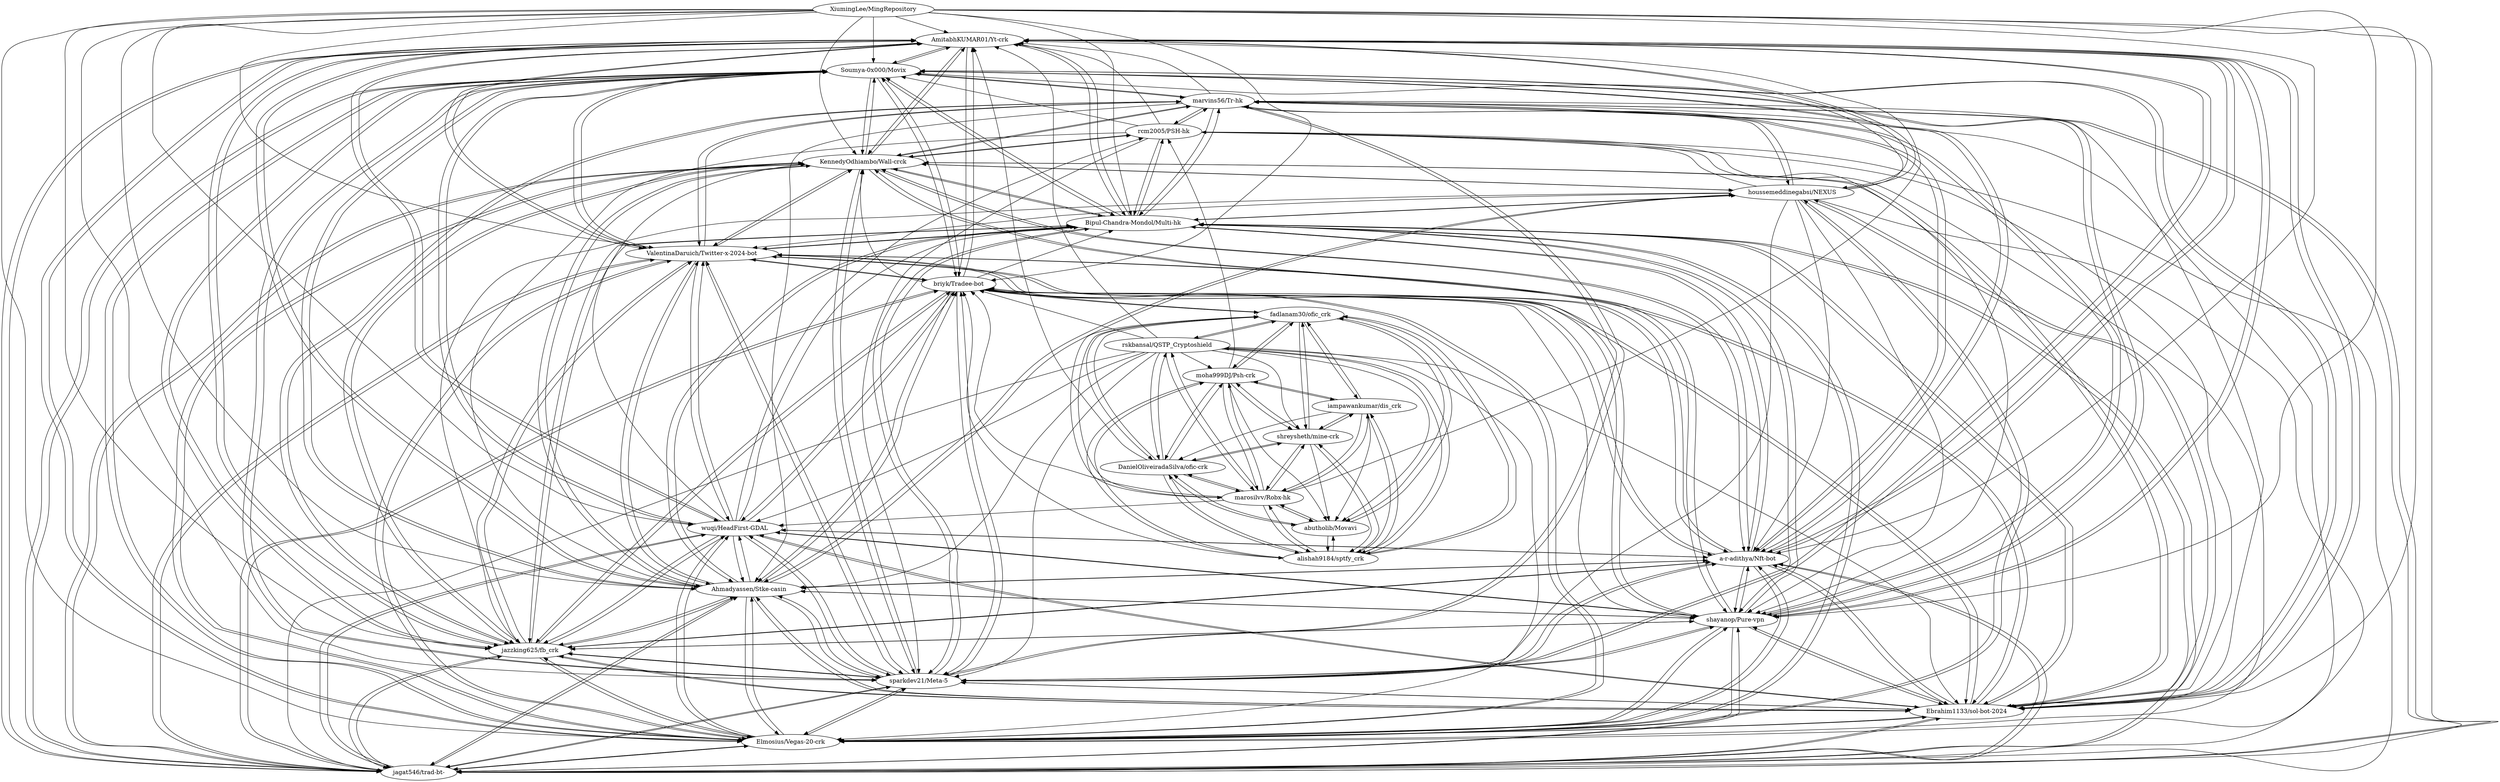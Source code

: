 digraph G {
"XiumingLee/MingRepository" -> "AmitabhKUMAR01/Yt-crk"
"XiumingLee/MingRepository" -> "Soumya-0x000/Movix"
"XiumingLee/MingRepository" -> "jagat546/trad-bt-"
"XiumingLee/MingRepository" -> "Elmosius/Vegas-20-crk"
"XiumingLee/MingRepository" -> "Ebrahim1133/sol-bot-2024"
"XiumingLee/MingRepository" -> "sparkdev21/Meta-5"
"XiumingLee/MingRepository" -> "jazzking625/fb_crk"
"XiumingLee/MingRepository" -> "shayanop/Pure-vpn"
"XiumingLee/MingRepository" -> "Ahmadyassen/Stke-casin"
"XiumingLee/MingRepository" -> "a-r-adithya/Nft-bot"
"XiumingLee/MingRepository" -> "ValentinaDaruich/Twitter-x-2024-bot"
"XiumingLee/MingRepository" -> "Bipul-Chandra-Mondol/Multi-hk"
"XiumingLee/MingRepository" -> "wuqi/HeadFirst-GDAL"
"XiumingLee/MingRepository" -> "KennedyOdhiambo/Wall-crck"
"XiumingLee/MingRepository" -> "briyk/Tradee-bot"
"houssemeddinegabsi/NEXUS" -> "Bipul-Chandra-Mondol/Multi-hk"
"houssemeddinegabsi/NEXUS" -> "KennedyOdhiambo/Wall-crck"
"houssemeddinegabsi/NEXUS" -> "AmitabhKUMAR01/Yt-crk"
"houssemeddinegabsi/NEXUS" -> "Elmosius/Vegas-20-crk"
"houssemeddinegabsi/NEXUS" -> "jagat546/trad-bt-"
"houssemeddinegabsi/NEXUS" -> "Soumya-0x000/Movix"
"houssemeddinegabsi/NEXUS" -> "Ebrahim1133/sol-bot-2024"
"houssemeddinegabsi/NEXUS" -> "shayanop/Pure-vpn"
"houssemeddinegabsi/NEXUS" -> "sparkdev21/Meta-5"
"houssemeddinegabsi/NEXUS" -> "jazzking625/fb_crk"
"houssemeddinegabsi/NEXUS" -> "Ahmadyassen/Stke-casin"
"houssemeddinegabsi/NEXUS" -> "ValentinaDaruich/Twitter-x-2024-bot"
"houssemeddinegabsi/NEXUS" -> "marvins56/Tr-hk"
"houssemeddinegabsi/NEXUS" -> "a-r-adithya/Nft-bot"
"houssemeddinegabsi/NEXUS" -> "rcm2005/PSH-hk"
"wuqi/HeadFirst-GDAL" -> "Ebrahim1133/sol-bot-2024"
"wuqi/HeadFirst-GDAL" -> "AmitabhKUMAR01/Yt-crk"
"wuqi/HeadFirst-GDAL" -> "Soumya-0x000/Movix"
"wuqi/HeadFirst-GDAL" -> "Elmosius/Vegas-20-crk"
"wuqi/HeadFirst-GDAL" -> "jagat546/trad-bt-"
"wuqi/HeadFirst-GDAL" -> "sparkdev21/Meta-5"
"wuqi/HeadFirst-GDAL" -> "shayanop/Pure-vpn"
"wuqi/HeadFirst-GDAL" -> "ValentinaDaruich/Twitter-x-2024-bot"
"wuqi/HeadFirst-GDAL" -> "jazzking625/fb_crk"
"wuqi/HeadFirst-GDAL" -> "Ahmadyassen/Stke-casin"
"wuqi/HeadFirst-GDAL" -> "a-r-adithya/Nft-bot"
"wuqi/HeadFirst-GDAL" -> "Bipul-Chandra-Mondol/Multi-hk"
"wuqi/HeadFirst-GDAL" -> "KennedyOdhiambo/Wall-crck"
"wuqi/HeadFirst-GDAL" -> "briyk/Tradee-bot"
"wuqi/HeadFirst-GDAL" -> "rcm2005/PSH-hk"
"briyk/Tradee-bot" -> "AmitabhKUMAR01/Yt-crk"
"briyk/Tradee-bot" -> "sparkdev21/Meta-5"
"briyk/Tradee-bot" -> "jagat546/trad-bt-"
"briyk/Tradee-bot" -> "Elmosius/Vegas-20-crk"
"briyk/Tradee-bot" -> "Soumya-0x000/Movix"
"briyk/Tradee-bot" -> "Ahmadyassen/Stke-casin"
"briyk/Tradee-bot" -> "Ebrahim1133/sol-bot-2024"
"briyk/Tradee-bot" -> "a-r-adithya/Nft-bot"
"briyk/Tradee-bot" -> "jazzking625/fb_crk"
"briyk/Tradee-bot" -> "ValentinaDaruich/Twitter-x-2024-bot"
"briyk/Tradee-bot" -> "shayanop/Pure-vpn"
"briyk/Tradee-bot" -> "Bipul-Chandra-Mondol/Multi-hk"
"briyk/Tradee-bot" -> "fadlanam30/ofic_crk"
"briyk/Tradee-bot" -> "wuqi/HeadFirst-GDAL"
"briyk/Tradee-bot" -> "KennedyOdhiambo/Wall-crck"
"ValentinaDaruich/Twitter-x-2024-bot" -> "Soumya-0x000/Movix"
"ValentinaDaruich/Twitter-x-2024-bot" -> "AmitabhKUMAR01/Yt-crk"
"ValentinaDaruich/Twitter-x-2024-bot" -> "Ebrahim1133/sol-bot-2024"
"ValentinaDaruich/Twitter-x-2024-bot" -> "sparkdev21/Meta-5"
"ValentinaDaruich/Twitter-x-2024-bot" -> "Elmosius/Vegas-20-crk"
"ValentinaDaruich/Twitter-x-2024-bot" -> "jagat546/trad-bt-"
"ValentinaDaruich/Twitter-x-2024-bot" -> "jazzking625/fb_crk"
"ValentinaDaruich/Twitter-x-2024-bot" -> "shayanop/Pure-vpn"
"ValentinaDaruich/Twitter-x-2024-bot" -> "Ahmadyassen/Stke-casin"
"ValentinaDaruich/Twitter-x-2024-bot" -> "a-r-adithya/Nft-bot"
"ValentinaDaruich/Twitter-x-2024-bot" -> "Bipul-Chandra-Mondol/Multi-hk"
"ValentinaDaruich/Twitter-x-2024-bot" -> "wuqi/HeadFirst-GDAL"
"ValentinaDaruich/Twitter-x-2024-bot" -> "KennedyOdhiambo/Wall-crck"
"ValentinaDaruich/Twitter-x-2024-bot" -> "briyk/Tradee-bot"
"ValentinaDaruich/Twitter-x-2024-bot" -> "marvins56/Tr-hk"
"Ebrahim1133/sol-bot-2024" -> "jagat546/trad-bt-"
"Ebrahim1133/sol-bot-2024" -> "Soumya-0x000/Movix"
"Ebrahim1133/sol-bot-2024" -> "AmitabhKUMAR01/Yt-crk"
"Ebrahim1133/sol-bot-2024" -> "Elmosius/Vegas-20-crk"
"Ebrahim1133/sol-bot-2024" -> "jazzking625/fb_crk"
"Ebrahim1133/sol-bot-2024" -> "sparkdev21/Meta-5"
"Ebrahim1133/sol-bot-2024" -> "Ahmadyassen/Stke-casin"
"Ebrahim1133/sol-bot-2024" -> "shayanop/Pure-vpn"
"Ebrahim1133/sol-bot-2024" -> "ValentinaDaruich/Twitter-x-2024-bot"
"Ebrahim1133/sol-bot-2024" -> "a-r-adithya/Nft-bot"
"Ebrahim1133/sol-bot-2024" -> "Bipul-Chandra-Mondol/Multi-hk"
"Ebrahim1133/sol-bot-2024" -> "wuqi/HeadFirst-GDAL"
"Ebrahim1133/sol-bot-2024" -> "KennedyOdhiambo/Wall-crck"
"Ebrahim1133/sol-bot-2024" -> "briyk/Tradee-bot"
"Ebrahim1133/sol-bot-2024" -> "houssemeddinegabsi/NEXUS"
"fadlanam30/ofic_crk" -> "alishah9184/sptfy_crk"
"fadlanam30/ofic_crk" -> "abutholib/Movavi"
"fadlanam30/ofic_crk" -> "marosilvv/Robx-hk"
"fadlanam30/ofic_crk" -> "DanielOliveiradaSilva/ofic-crk"
"fadlanam30/ofic_crk" -> "shreysheth/mine-crk"
"fadlanam30/ofic_crk" -> "moha999DJ/Psh-crk"
"fadlanam30/ofic_crk" -> "iampawankumar/dis_crk"
"fadlanam30/ofic_crk" -> "briyk/Tradee-bot"
"fadlanam30/ofic_crk" -> "rskbansal/QSTP_Cryptoshield"
"marvins56/Tr-hk" -> "Bipul-Chandra-Mondol/Multi-hk"
"marvins56/Tr-hk" -> "KennedyOdhiambo/Wall-crck"
"marvins56/Tr-hk" -> "rcm2005/PSH-hk"
"marvins56/Tr-hk" -> "Soumya-0x000/Movix"
"marvins56/Tr-hk" -> "shayanop/Pure-vpn"
"marvins56/Tr-hk" -> "jagat546/trad-bt-"
"marvins56/Tr-hk" -> "Elmosius/Vegas-20-crk"
"marvins56/Tr-hk" -> "sparkdev21/Meta-5"
"marvins56/Tr-hk" -> "AmitabhKUMAR01/Yt-crk"
"marvins56/Tr-hk" -> "jazzking625/fb_crk"
"marvins56/Tr-hk" -> "Ebrahim1133/sol-bot-2024"
"marvins56/Tr-hk" -> "a-r-adithya/Nft-bot"
"marvins56/Tr-hk" -> "Ahmadyassen/Stke-casin"
"marvins56/Tr-hk" -> "ValentinaDaruich/Twitter-x-2024-bot"
"marvins56/Tr-hk" -> "houssemeddinegabsi/NEXUS"
"Bipul-Chandra-Mondol/Multi-hk" -> "KennedyOdhiambo/Wall-crck"
"Bipul-Chandra-Mondol/Multi-hk" -> "shayanop/Pure-vpn"
"Bipul-Chandra-Mondol/Multi-hk" -> "Soumya-0x000/Movix"
"Bipul-Chandra-Mondol/Multi-hk" -> "marvins56/Tr-hk"
"Bipul-Chandra-Mondol/Multi-hk" -> "Elmosius/Vegas-20-crk"
"Bipul-Chandra-Mondol/Multi-hk" -> "AmitabhKUMAR01/Yt-crk"
"Bipul-Chandra-Mondol/Multi-hk" -> "jagat546/trad-bt-"
"Bipul-Chandra-Mondol/Multi-hk" -> "Ebrahim1133/sol-bot-2024"
"Bipul-Chandra-Mondol/Multi-hk" -> "jazzking625/fb_crk"
"Bipul-Chandra-Mondol/Multi-hk" -> "rcm2005/PSH-hk"
"Bipul-Chandra-Mondol/Multi-hk" -> "ValentinaDaruich/Twitter-x-2024-bot"
"Bipul-Chandra-Mondol/Multi-hk" -> "sparkdev21/Meta-5"
"Bipul-Chandra-Mondol/Multi-hk" -> "Ahmadyassen/Stke-casin"
"Bipul-Chandra-Mondol/Multi-hk" -> "a-r-adithya/Nft-bot"
"Bipul-Chandra-Mondol/Multi-hk" -> "houssemeddinegabsi/NEXUS"
"Elmosius/Vegas-20-crk" -> "Soumya-0x000/Movix"
"Elmosius/Vegas-20-crk" -> "AmitabhKUMAR01/Yt-crk"
"Elmosius/Vegas-20-crk" -> "jagat546/trad-bt-"
"Elmosius/Vegas-20-crk" -> "Ebrahim1133/sol-bot-2024"
"Elmosius/Vegas-20-crk" -> "shayanop/Pure-vpn"
"Elmosius/Vegas-20-crk" -> "sparkdev21/Meta-5"
"Elmosius/Vegas-20-crk" -> "jazzking625/fb_crk"
"Elmosius/Vegas-20-crk" -> "Ahmadyassen/Stke-casin"
"Elmosius/Vegas-20-crk" -> "ValentinaDaruich/Twitter-x-2024-bot"
"Elmosius/Vegas-20-crk" -> "a-r-adithya/Nft-bot"
"Elmosius/Vegas-20-crk" -> "Bipul-Chandra-Mondol/Multi-hk"
"Elmosius/Vegas-20-crk" -> "KennedyOdhiambo/Wall-crck"
"Elmosius/Vegas-20-crk" -> "wuqi/HeadFirst-GDAL"
"Elmosius/Vegas-20-crk" -> "briyk/Tradee-bot"
"Elmosius/Vegas-20-crk" -> "houssemeddinegabsi/NEXUS"
"sparkdev21/Meta-5" -> "Elmosius/Vegas-20-crk"
"sparkdev21/Meta-5" -> "jagat546/trad-bt-"
"sparkdev21/Meta-5" -> "AmitabhKUMAR01/Yt-crk"
"sparkdev21/Meta-5" -> "Soumya-0x000/Movix"
"sparkdev21/Meta-5" -> "Ebrahim1133/sol-bot-2024"
"sparkdev21/Meta-5" -> "jazzking625/fb_crk"
"sparkdev21/Meta-5" -> "ValentinaDaruich/Twitter-x-2024-bot"
"sparkdev21/Meta-5" -> "shayanop/Pure-vpn"
"sparkdev21/Meta-5" -> "Ahmadyassen/Stke-casin"
"sparkdev21/Meta-5" -> "a-r-adithya/Nft-bot"
"sparkdev21/Meta-5" -> "Bipul-Chandra-Mondol/Multi-hk"
"sparkdev21/Meta-5" -> "briyk/Tradee-bot"
"sparkdev21/Meta-5" -> "wuqi/HeadFirst-GDAL"
"sparkdev21/Meta-5" -> "KennedyOdhiambo/Wall-crck"
"sparkdev21/Meta-5" -> "marvins56/Tr-hk"
"shayanop/Pure-vpn" -> "Elmosius/Vegas-20-crk"
"shayanop/Pure-vpn" -> "Soumya-0x000/Movix"
"shayanop/Pure-vpn" -> "AmitabhKUMAR01/Yt-crk"
"shayanop/Pure-vpn" -> "Ebrahim1133/sol-bot-2024"
"shayanop/Pure-vpn" -> "jagat546/trad-bt-"
"shayanop/Pure-vpn" -> "Bipul-Chandra-Mondol/Multi-hk"
"shayanop/Pure-vpn" -> "jazzking625/fb_crk"
"shayanop/Pure-vpn" -> "sparkdev21/Meta-5"
"shayanop/Pure-vpn" -> "ValentinaDaruich/Twitter-x-2024-bot"
"shayanop/Pure-vpn" -> "Ahmadyassen/Stke-casin"
"shayanop/Pure-vpn" -> "a-r-adithya/Nft-bot"
"shayanop/Pure-vpn" -> "KennedyOdhiambo/Wall-crck"
"shayanop/Pure-vpn" -> "wuqi/HeadFirst-GDAL"
"shayanop/Pure-vpn" -> "marvins56/Tr-hk"
"rskbansal/QSTP_Cryptoshield" -> "marosilvv/Robx-hk"
"rskbansal/QSTP_Cryptoshield" -> "DanielOliveiradaSilva/ofic-crk"
"rskbansal/QSTP_Cryptoshield" -> "abutholib/Movavi"
"rskbansal/QSTP_Cryptoshield" -> "fadlanam30/ofic_crk"
"rskbansal/QSTP_Cryptoshield" -> "alishah9184/sptfy_crk"
"rskbansal/QSTP_Cryptoshield" -> "AmitabhKUMAR01/Yt-crk"
"rskbansal/QSTP_Cryptoshield" -> "wuqi/HeadFirst-GDAL"
"rskbansal/QSTP_Cryptoshield" -> "sparkdev21/Meta-5"
"rskbansal/QSTP_Cryptoshield" -> "moha999DJ/Psh-crk"
"rskbansal/QSTP_Cryptoshield" -> "briyk/Tradee-bot"
"rskbansal/QSTP_Cryptoshield" -> "jagat546/trad-bt-"
"rskbansal/QSTP_Cryptoshield" -> "shreysheth/mine-crk"
"rskbansal/QSTP_Cryptoshield" -> "Elmosius/Vegas-20-crk"
"rskbansal/QSTP_Cryptoshield" -> "Ebrahim1133/sol-bot-2024"
"rskbansal/QSTP_Cryptoshield" -> "Ahmadyassen/Stke-casin"
"jagat546/trad-bt-" -> "Soumya-0x000/Movix"
"jagat546/trad-bt-" -> "Ebrahim1133/sol-bot-2024"
"jagat546/trad-bt-" -> "AmitabhKUMAR01/Yt-crk"
"jagat546/trad-bt-" -> "Elmosius/Vegas-20-crk"
"jagat546/trad-bt-" -> "sparkdev21/Meta-5"
"jagat546/trad-bt-" -> "jazzking625/fb_crk"
"jagat546/trad-bt-" -> "Ahmadyassen/Stke-casin"
"jagat546/trad-bt-" -> "a-r-adithya/Nft-bot"
"jagat546/trad-bt-" -> "shayanop/Pure-vpn"
"jagat546/trad-bt-" -> "ValentinaDaruich/Twitter-x-2024-bot"
"jagat546/trad-bt-" -> "Bipul-Chandra-Mondol/Multi-hk"
"jagat546/trad-bt-" -> "wuqi/HeadFirst-GDAL"
"jagat546/trad-bt-" -> "KennedyOdhiambo/Wall-crck"
"jagat546/trad-bt-" -> "briyk/Tradee-bot"
"jagat546/trad-bt-" -> "marvins56/Tr-hk"
"rcm2005/PSH-hk" -> "KennedyOdhiambo/Wall-crck"
"rcm2005/PSH-hk" -> "marvins56/Tr-hk"
"rcm2005/PSH-hk" -> "Bipul-Chandra-Mondol/Multi-hk"
"rcm2005/PSH-hk" -> "AmitabhKUMAR01/Yt-crk"
"rcm2005/PSH-hk" -> "shayanop/Pure-vpn"
"rcm2005/PSH-hk" -> "Soumya-0x000/Movix"
"rcm2005/PSH-hk" -> "sparkdev21/Meta-5"
"rcm2005/PSH-hk" -> "Elmosius/Vegas-20-crk"
"rcm2005/PSH-hk" -> "Ahmadyassen/Stke-casin"
"rcm2005/PSH-hk" -> "Ebrahim1133/sol-bot-2024"
"rcm2005/PSH-hk" -> "jagat546/trad-bt-"
"marosilvv/Robx-hk" -> "DanielOliveiradaSilva/ofic-crk"
"marosilvv/Robx-hk" -> "abutholib/Movavi"
"marosilvv/Robx-hk" -> "alishah9184/sptfy_crk"
"marosilvv/Robx-hk" -> "fadlanam30/ofic_crk"
"marosilvv/Robx-hk" -> "rskbansal/QSTP_Cryptoshield"
"marosilvv/Robx-hk" -> "shreysheth/mine-crk"
"marosilvv/Robx-hk" -> "moha999DJ/Psh-crk"
"marosilvv/Robx-hk" -> "AmitabhKUMAR01/Yt-crk"
"marosilvv/Robx-hk" -> "iampawankumar/dis_crk"
"marosilvv/Robx-hk" -> "wuqi/HeadFirst-GDAL"
"marosilvv/Robx-hk" -> "briyk/Tradee-bot"
"Soumya-0x000/Movix" -> "jagat546/trad-bt-"
"Soumya-0x000/Movix" -> "AmitabhKUMAR01/Yt-crk"
"Soumya-0x000/Movix" -> "Elmosius/Vegas-20-crk"
"Soumya-0x000/Movix" -> "Ebrahim1133/sol-bot-2024"
"Soumya-0x000/Movix" -> "jazzking625/fb_crk"
"Soumya-0x000/Movix" -> "shayanop/Pure-vpn"
"Soumya-0x000/Movix" -> "a-r-adithya/Nft-bot"
"Soumya-0x000/Movix" -> "ValentinaDaruich/Twitter-x-2024-bot"
"Soumya-0x000/Movix" -> "sparkdev21/Meta-5"
"Soumya-0x000/Movix" -> "Ahmadyassen/Stke-casin"
"Soumya-0x000/Movix" -> "Bipul-Chandra-Mondol/Multi-hk"
"Soumya-0x000/Movix" -> "KennedyOdhiambo/Wall-crck"
"Soumya-0x000/Movix" -> "wuqi/HeadFirst-GDAL"
"Soumya-0x000/Movix" -> "marvins56/Tr-hk"
"Soumya-0x000/Movix" -> "briyk/Tradee-bot"
"moha999DJ/Psh-crk" -> "shreysheth/mine-crk"
"moha999DJ/Psh-crk" -> "iampawankumar/dis_crk"
"moha999DJ/Psh-crk" -> "alishah9184/sptfy_crk"
"moha999DJ/Psh-crk" -> "fadlanam30/ofic_crk"
"moha999DJ/Psh-crk" -> "marosilvv/Robx-hk"
"moha999DJ/Psh-crk" -> "DanielOliveiradaSilva/ofic-crk"
"moha999DJ/Psh-crk" -> "abutholib/Movavi"
"moha999DJ/Psh-crk" -> "rcm2005/PSH-hk"
"KennedyOdhiambo/Wall-crck" -> "Bipul-Chandra-Mondol/Multi-hk"
"KennedyOdhiambo/Wall-crck" -> "rcm2005/PSH-hk"
"KennedyOdhiambo/Wall-crck" -> "marvins56/Tr-hk"
"KennedyOdhiambo/Wall-crck" -> "shayanop/Pure-vpn"
"KennedyOdhiambo/Wall-crck" -> "Soumya-0x000/Movix"
"KennedyOdhiambo/Wall-crck" -> "AmitabhKUMAR01/Yt-crk"
"KennedyOdhiambo/Wall-crck" -> "Elmosius/Vegas-20-crk"
"KennedyOdhiambo/Wall-crck" -> "jagat546/trad-bt-"
"KennedyOdhiambo/Wall-crck" -> "Ebrahim1133/sol-bot-2024"
"KennedyOdhiambo/Wall-crck" -> "jazzking625/fb_crk"
"KennedyOdhiambo/Wall-crck" -> "sparkdev21/Meta-5"
"KennedyOdhiambo/Wall-crck" -> "Ahmadyassen/Stke-casin"
"KennedyOdhiambo/Wall-crck" -> "ValentinaDaruich/Twitter-x-2024-bot"
"KennedyOdhiambo/Wall-crck" -> "houssemeddinegabsi/NEXUS"
"KennedyOdhiambo/Wall-crck" -> "a-r-adithya/Nft-bot"
"shreysheth/mine-crk" -> "moha999DJ/Psh-crk"
"shreysheth/mine-crk" -> "iampawankumar/dis_crk"
"shreysheth/mine-crk" -> "alishah9184/sptfy_crk"
"shreysheth/mine-crk" -> "fadlanam30/ofic_crk"
"shreysheth/mine-crk" -> "marosilvv/Robx-hk"
"shreysheth/mine-crk" -> "DanielOliveiradaSilva/ofic-crk"
"shreysheth/mine-crk" -> "abutholib/Movavi"
"AmitabhKUMAR01/Yt-crk" -> "Soumya-0x000/Movix"
"AmitabhKUMAR01/Yt-crk" -> "jagat546/trad-bt-"
"AmitabhKUMAR01/Yt-crk" -> "Elmosius/Vegas-20-crk"
"AmitabhKUMAR01/Yt-crk" -> "Ebrahim1133/sol-bot-2024"
"AmitabhKUMAR01/Yt-crk" -> "jazzking625/fb_crk"
"AmitabhKUMAR01/Yt-crk" -> "sparkdev21/Meta-5"
"AmitabhKUMAR01/Yt-crk" -> "Ahmadyassen/Stke-casin"
"AmitabhKUMAR01/Yt-crk" -> "shayanop/Pure-vpn"
"AmitabhKUMAR01/Yt-crk" -> "ValentinaDaruich/Twitter-x-2024-bot"
"AmitabhKUMAR01/Yt-crk" -> "a-r-adithya/Nft-bot"
"AmitabhKUMAR01/Yt-crk" -> "Bipul-Chandra-Mondol/Multi-hk"
"AmitabhKUMAR01/Yt-crk" -> "KennedyOdhiambo/Wall-crck"
"AmitabhKUMAR01/Yt-crk" -> "briyk/Tradee-bot"
"AmitabhKUMAR01/Yt-crk" -> "wuqi/HeadFirst-GDAL"
"AmitabhKUMAR01/Yt-crk" -> "houssemeddinegabsi/NEXUS"
"DanielOliveiradaSilva/ofic-crk" -> "marosilvv/Robx-hk"
"DanielOliveiradaSilva/ofic-crk" -> "abutholib/Movavi"
"DanielOliveiradaSilva/ofic-crk" -> "alishah9184/sptfy_crk"
"DanielOliveiradaSilva/ofic-crk" -> "fadlanam30/ofic_crk"
"DanielOliveiradaSilva/ofic-crk" -> "rskbansal/QSTP_Cryptoshield"
"DanielOliveiradaSilva/ofic-crk" -> "moha999DJ/Psh-crk"
"DanielOliveiradaSilva/ofic-crk" -> "shreysheth/mine-crk"
"DanielOliveiradaSilva/ofic-crk" -> "AmitabhKUMAR01/Yt-crk"
"Ahmadyassen/Stke-casin" -> "jazzking625/fb_crk"
"Ahmadyassen/Stke-casin" -> "AmitabhKUMAR01/Yt-crk"
"Ahmadyassen/Stke-casin" -> "Soumya-0x000/Movix"
"Ahmadyassen/Stke-casin" -> "Ebrahim1133/sol-bot-2024"
"Ahmadyassen/Stke-casin" -> "jagat546/trad-bt-"
"Ahmadyassen/Stke-casin" -> "Elmosius/Vegas-20-crk"
"Ahmadyassen/Stke-casin" -> "sparkdev21/Meta-5"
"Ahmadyassen/Stke-casin" -> "shayanop/Pure-vpn"
"Ahmadyassen/Stke-casin" -> "ValentinaDaruich/Twitter-x-2024-bot"
"Ahmadyassen/Stke-casin" -> "a-r-adithya/Nft-bot"
"Ahmadyassen/Stke-casin" -> "Bipul-Chandra-Mondol/Multi-hk"
"Ahmadyassen/Stke-casin" -> "KennedyOdhiambo/Wall-crck"
"Ahmadyassen/Stke-casin" -> "briyk/Tradee-bot"
"Ahmadyassen/Stke-casin" -> "wuqi/HeadFirst-GDAL"
"Ahmadyassen/Stke-casin" -> "houssemeddinegabsi/NEXUS"
"alishah9184/sptfy_crk" -> "fadlanam30/ofic_crk"
"alishah9184/sptfy_crk" -> "abutholib/Movavi"
"alishah9184/sptfy_crk" -> "marosilvv/Robx-hk"
"alishah9184/sptfy_crk" -> "DanielOliveiradaSilva/ofic-crk"
"alishah9184/sptfy_crk" -> "moha999DJ/Psh-crk"
"alishah9184/sptfy_crk" -> "shreysheth/mine-crk"
"alishah9184/sptfy_crk" -> "iampawankumar/dis_crk"
"alishah9184/sptfy_crk" -> "rskbansal/QSTP_Cryptoshield"
"alishah9184/sptfy_crk" -> "briyk/Tradee-bot"
"jazzking625/fb_crk" -> "Ahmadyassen/Stke-casin"
"jazzking625/fb_crk" -> "Soumya-0x000/Movix"
"jazzking625/fb_crk" -> "AmitabhKUMAR01/Yt-crk"
"jazzking625/fb_crk" -> "Ebrahim1133/sol-bot-2024"
"jazzking625/fb_crk" -> "Elmosius/Vegas-20-crk"
"jazzking625/fb_crk" -> "jagat546/trad-bt-"
"jazzking625/fb_crk" -> "shayanop/Pure-vpn"
"jazzking625/fb_crk" -> "sparkdev21/Meta-5"
"jazzking625/fb_crk" -> "ValentinaDaruich/Twitter-x-2024-bot"
"jazzking625/fb_crk" -> "a-r-adithya/Nft-bot"
"jazzking625/fb_crk" -> "Bipul-Chandra-Mondol/Multi-hk"
"jazzking625/fb_crk" -> "KennedyOdhiambo/Wall-crck"
"jazzking625/fb_crk" -> "wuqi/HeadFirst-GDAL"
"jazzking625/fb_crk" -> "briyk/Tradee-bot"
"jazzking625/fb_crk" -> "marvins56/Tr-hk"
"iampawankumar/dis_crk" -> "shreysheth/mine-crk"
"iampawankumar/dis_crk" -> "moha999DJ/Psh-crk"
"iampawankumar/dis_crk" -> "fadlanam30/ofic_crk"
"iampawankumar/dis_crk" -> "alishah9184/sptfy_crk"
"iampawankumar/dis_crk" -> "abutholib/Movavi"
"iampawankumar/dis_crk" -> "marosilvv/Robx-hk"
"iampawankumar/dis_crk" -> "DanielOliveiradaSilva/ofic-crk"
"abutholib/Movavi" -> "alishah9184/sptfy_crk"
"abutholib/Movavi" -> "marosilvv/Robx-hk"
"abutholib/Movavi" -> "DanielOliveiradaSilva/ofic-crk"
"abutholib/Movavi" -> "fadlanam30/ofic_crk"
"a-r-adithya/Nft-bot" -> "Soumya-0x000/Movix"
"a-r-adithya/Nft-bot" -> "jagat546/trad-bt-"
"a-r-adithya/Nft-bot" -> "AmitabhKUMAR01/Yt-crk"
"a-r-adithya/Nft-bot" -> "Ebrahim1133/sol-bot-2024"
"a-r-adithya/Nft-bot" -> "Elmosius/Vegas-20-crk"
"a-r-adithya/Nft-bot" -> "jazzking625/fb_crk"
"a-r-adithya/Nft-bot" -> "shayanop/Pure-vpn"
"a-r-adithya/Nft-bot" -> "Ahmadyassen/Stke-casin"
"a-r-adithya/Nft-bot" -> "ValentinaDaruich/Twitter-x-2024-bot"
"a-r-adithya/Nft-bot" -> "sparkdev21/Meta-5"
"a-r-adithya/Nft-bot" -> "Bipul-Chandra-Mondol/Multi-hk"
"a-r-adithya/Nft-bot" -> "briyk/Tradee-bot"
"a-r-adithya/Nft-bot" -> "wuqi/HeadFirst-GDAL"
"a-r-adithya/Nft-bot" -> "KennedyOdhiambo/Wall-crck"
"a-r-adithya/Nft-bot" -> "marvins56/Tr-hk"
"XiumingLee/MingRepository" ["l"="-0.058,44.352"]
"AmitabhKUMAR01/Yt-crk" ["l"="-0.004,44.333"]
"Soumya-0x000/Movix" ["l"="-0.01,44.371"]
"jagat546/trad-bt-" ["l"="-0.021,44.351"]
"Elmosius/Vegas-20-crk" ["l"="-0.02,44.341"]
"Ebrahim1133/sol-bot-2024" ["l"="-0.005,44.346"]
"sparkdev21/Meta-5" ["l"="-0.005,44.358"]
"jazzking625/fb_crk" ["l"="-0.022,44.362"]
"shayanop/Pure-vpn" ["l"="-0.037,44.354"]
"Ahmadyassen/Stke-casin" ["l"="0.009,44.342"]
"a-r-adithya/Nft-bot" ["l"="-0.038,44.367"]
"ValentinaDaruich/Twitter-x-2024-bot" ["l"="-0.025,44.375"]
"Bipul-Chandra-Mondol/Multi-hk" ["l"="0.007,44.366"]
"wuqi/HeadFirst-GDAL" ["l"="-0.039,44.339"]
"KennedyOdhiambo/Wall-crck" ["l"="0.01,44.355"]
"briyk/Tradee-bot" ["l"="-0.025,44.328"]
"houssemeddinegabsi/NEXUS" ["l"="0.026,44.366"]
"marvins56/Tr-hk" ["l"="0.005,44.38"]
"rcm2005/PSH-hk" ["l"="0.03,44.347"]
"fadlanam30/ofic_crk" ["l"="0,44.292"]
"alishah9184/sptfy_crk" ["l"="-0.02,44.28"]
"abutholib/Movavi" ["l"="-0.022,44.266"]
"marosilvv/Robx-hk" ["l"="-0.02,44.293"]
"DanielOliveiradaSilva/ofic-crk" ["l"="-0.001,44.278"]
"shreysheth/mine-crk" ["l"="0.017,44.271"]
"moha999DJ/Psh-crk" ["l"="0.02,44.289"]
"iampawankumar/dis_crk" ["l"="0.002,44.263"]
"rskbansal/QSTP_Cryptoshield" ["l"="-0.007,44.309"]
}